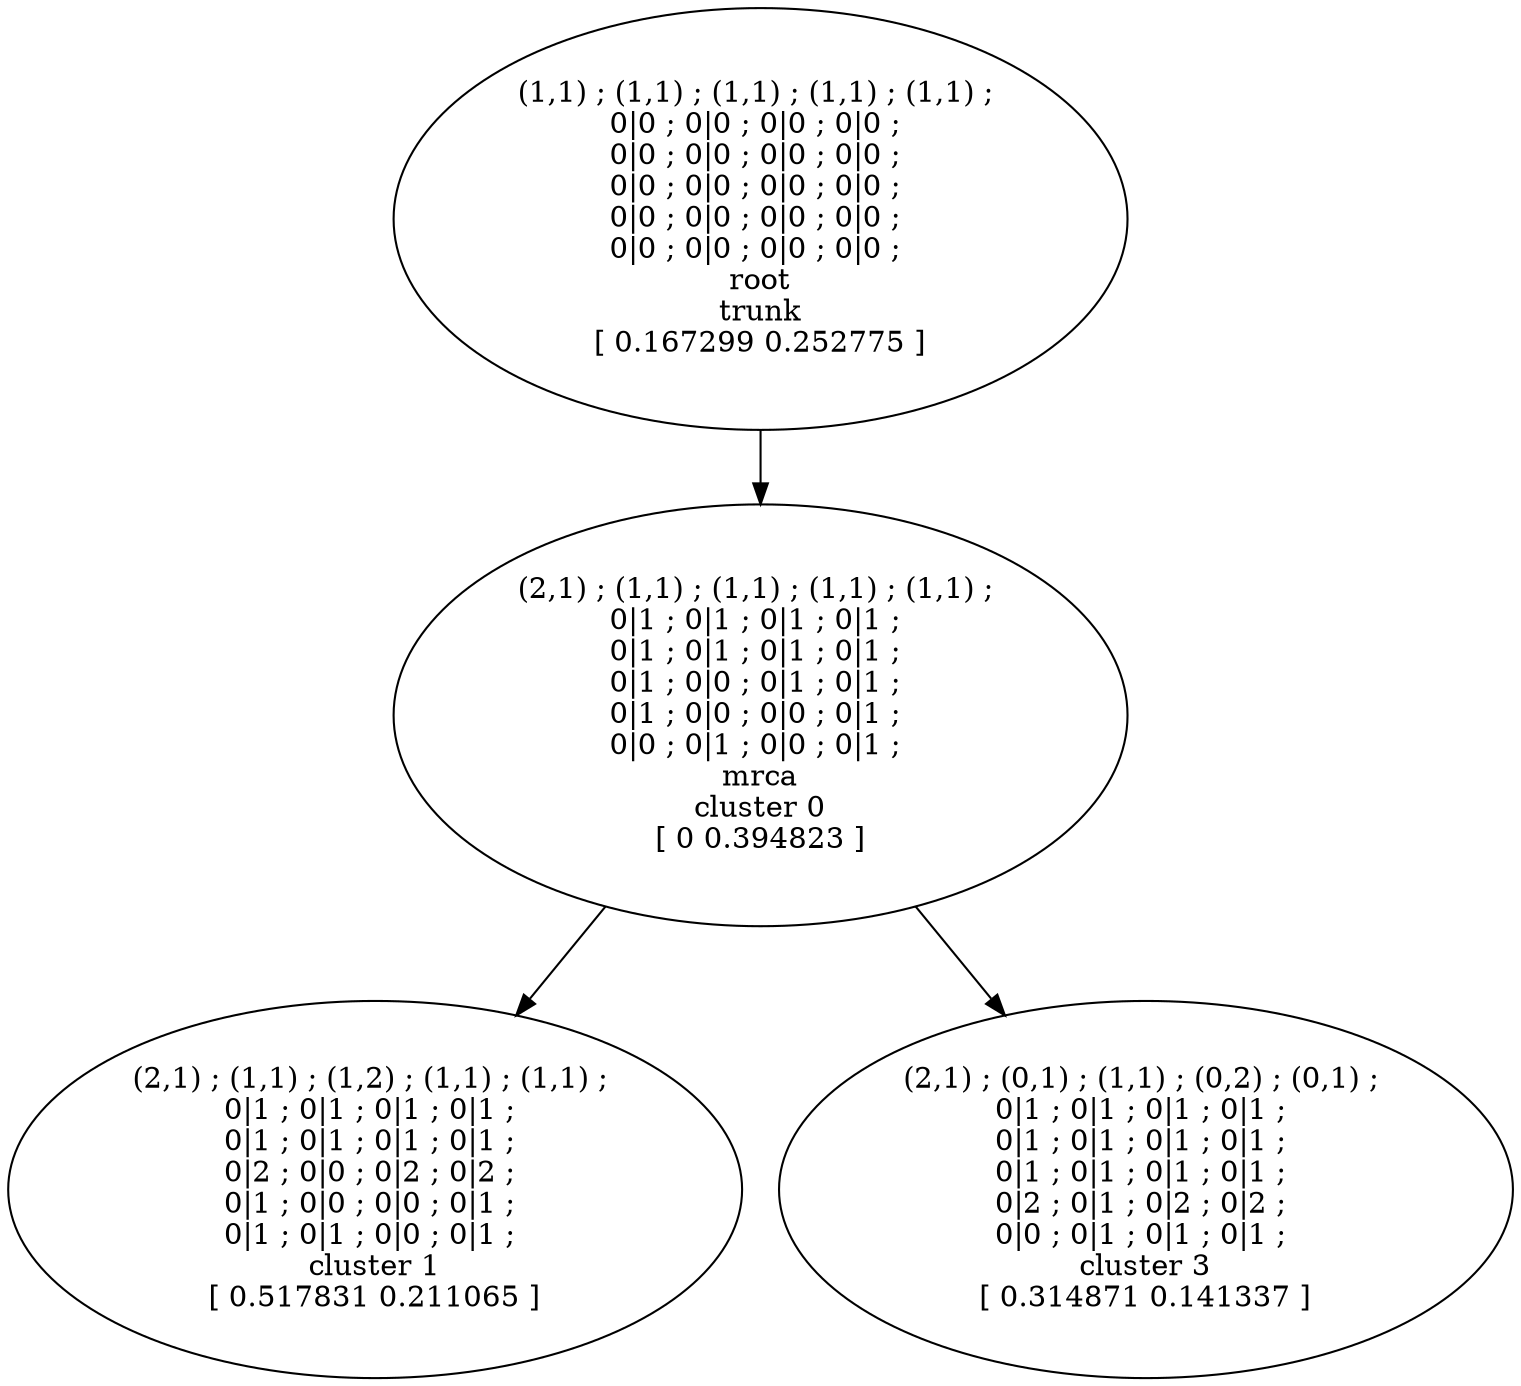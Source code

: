 digraph T {
	6 [label="(2,1) ; (1,1) ; (1,2) ; (1,1) ; (1,1) ; \n0|1 ; 0|1 ; 0|1 ; 0|1 ; \n0|1 ; 0|1 ; 0|1 ; 0|1 ; \n0|2 ; 0|0 ; 0|2 ; 0|2 ; \n0|1 ; 0|0 ; 0|0 ; 0|1 ; \n0|1 ; 0|1 ; 0|0 ; 0|1 ; \ncluster 1\n[ 0.517831 0.211065 ]"]
	5 [label="(2,1) ; (1,1) ; (1,1) ; (1,1) ; (1,1) ; \n0|1 ; 0|1 ; 0|1 ; 0|1 ; \n0|1 ; 0|1 ; 0|1 ; 0|1 ; \n0|1 ; 0|0 ; 0|1 ; 0|1 ; \n0|1 ; 0|0 ; 0|0 ; 0|1 ; \n0|0 ; 0|1 ; 0|0 ; 0|1 ; \nmrca\ncluster 0\n[ 0 0.394823 ]"]
	2 [label="(2,1) ; (0,1) ; (1,1) ; (0,2) ; (0,1) ; \n0|1 ; 0|1 ; 0|1 ; 0|1 ; \n0|1 ; 0|1 ; 0|1 ; 0|1 ; \n0|1 ; 0|1 ; 0|1 ; 0|1 ; \n0|2 ; 0|1 ; 0|2 ; 0|2 ; \n0|0 ; 0|1 ; 0|1 ; 0|1 ; \ncluster 3\n[ 0.314871 0.141337 ]"]
	1 [label="(1,1) ; (1,1) ; (1,1) ; (1,1) ; (1,1) ; \n0|0 ; 0|0 ; 0|0 ; 0|0 ; \n0|0 ; 0|0 ; 0|0 ; 0|0 ; \n0|0 ; 0|0 ; 0|0 ; 0|0 ; \n0|0 ; 0|0 ; 0|0 ; 0|0 ; \n0|0 ; 0|0 ; 0|0 ; 0|0 ; \nroot\ntrunk\n[ 0.167299 0.252775 ]"]
5 -> 2
5 -> 6
1 -> 5
}
